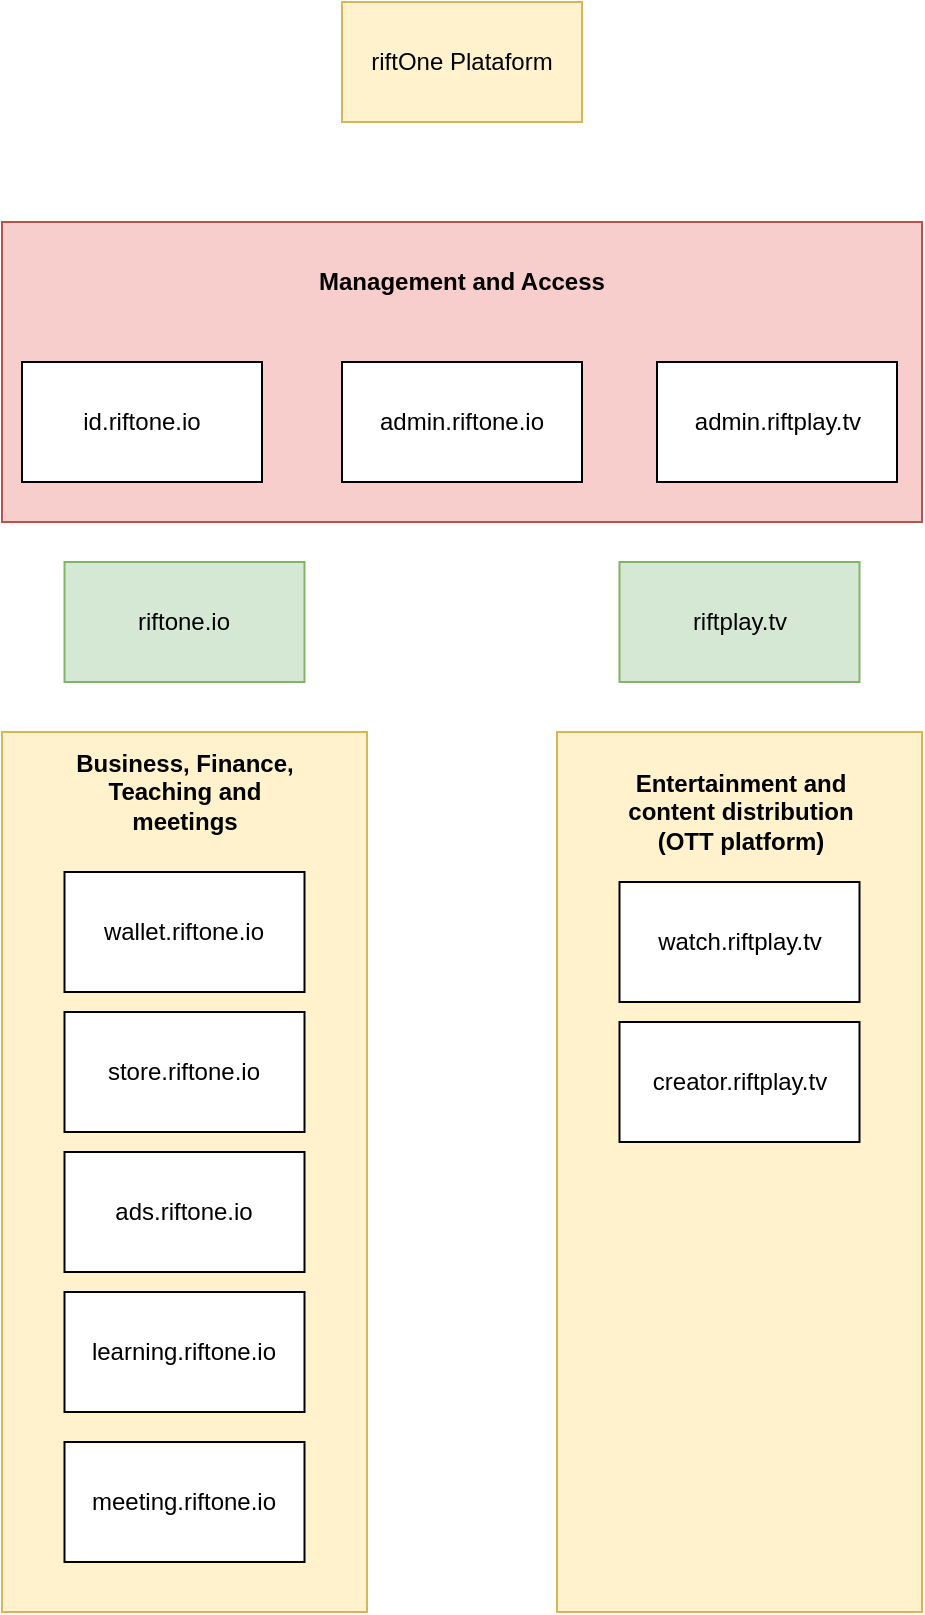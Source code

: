 <mxfile version="20.2.3" type="github">
  <diagram id="R2lEEEUBdFMjLlhIrx00" name="Page-1">
    <mxGraphModel dx="1554" dy="867" grid="1" gridSize="10" guides="1" tooltips="1" connect="1" arrows="1" fold="1" page="1" pageScale="1" pageWidth="850" pageHeight="1100" math="0" shadow="0" extFonts="Permanent Marker^https://fonts.googleapis.com/css?family=Permanent+Marker">
      <root>
        <mxCell id="0" />
        <mxCell id="1" parent="0" />
        <mxCell id="aJMRBLY9oZxYdTQO_TVv-20" value="" style="rounded=0;whiteSpace=wrap;html=1;fillColor=#f8cecc;strokeColor=#b85450;" vertex="1" parent="1">
          <mxGeometry x="195" y="160" width="460" height="150" as="geometry" />
        </mxCell>
        <mxCell id="aJMRBLY9oZxYdTQO_TVv-19" value="" style="rounded=0;whiteSpace=wrap;html=1;fillColor=#fff2cc;strokeColor=#d6b656;" vertex="1" parent="1">
          <mxGeometry x="472.5" y="415" width="182.5" height="440" as="geometry" />
        </mxCell>
        <mxCell id="aJMRBLY9oZxYdTQO_TVv-16" value="" style="rounded=0;whiteSpace=wrap;html=1;fillColor=#fff2cc;strokeColor=#d6b656;" vertex="1" parent="1">
          <mxGeometry x="195" y="415" width="182.5" height="440" as="geometry" />
        </mxCell>
        <mxCell id="aJMRBLY9oZxYdTQO_TVv-1" value="riftOne Plataform" style="rounded=0;whiteSpace=wrap;html=1;fillColor=#fff2cc;strokeColor=#d6b656;" vertex="1" parent="1">
          <mxGeometry x="365" y="50" width="120" height="60" as="geometry" />
        </mxCell>
        <mxCell id="aJMRBLY9oZxYdTQO_TVv-2" value="riftone.io" style="rounded=0;whiteSpace=wrap;html=1;fillColor=#d5e8d4;strokeColor=#82b366;" vertex="1" parent="1">
          <mxGeometry x="226.25" y="330" width="120" height="60" as="geometry" />
        </mxCell>
        <mxCell id="aJMRBLY9oZxYdTQO_TVv-3" value="riftplay.tv" style="rounded=0;whiteSpace=wrap;html=1;fillColor=#d5e8d4;strokeColor=#82b366;" vertex="1" parent="1">
          <mxGeometry x="503.75" y="330" width="120" height="60" as="geometry" />
        </mxCell>
        <mxCell id="aJMRBLY9oZxYdTQO_TVv-6" value="&lt;div&gt;store.riftone.io&lt;/div&gt;" style="rounded=0;whiteSpace=wrap;html=1;" vertex="1" parent="1">
          <mxGeometry x="226.25" y="555" width="120" height="60" as="geometry" />
        </mxCell>
        <mxCell id="aJMRBLY9oZxYdTQO_TVv-7" value="ads.riftone.io" style="rounded=0;whiteSpace=wrap;html=1;" vertex="1" parent="1">
          <mxGeometry x="226.25" y="625" width="120" height="60" as="geometry" />
        </mxCell>
        <mxCell id="aJMRBLY9oZxYdTQO_TVv-8" value="learning.riftone.io" style="rounded=0;whiteSpace=wrap;html=1;" vertex="1" parent="1">
          <mxGeometry x="226.25" y="695" width="120" height="60" as="geometry" />
        </mxCell>
        <mxCell id="aJMRBLY9oZxYdTQO_TVv-9" value="wallet.riftone.io" style="rounded=0;whiteSpace=wrap;html=1;" vertex="1" parent="1">
          <mxGeometry x="226.25" y="485" width="120" height="60" as="geometry" />
        </mxCell>
        <mxCell id="aJMRBLY9oZxYdTQO_TVv-10" value="admin.riftone.io" style="rounded=0;whiteSpace=wrap;html=1;" vertex="1" parent="1">
          <mxGeometry x="365" y="230" width="120" height="60" as="geometry" />
        </mxCell>
        <mxCell id="aJMRBLY9oZxYdTQO_TVv-11" value="admin.riftplay.tv" style="rounded=0;whiteSpace=wrap;html=1;" vertex="1" parent="1">
          <mxGeometry x="522.5" y="230" width="120" height="60" as="geometry" />
        </mxCell>
        <mxCell id="aJMRBLY9oZxYdTQO_TVv-12" value="watch.riftplay.tv" style="rounded=0;whiteSpace=wrap;html=1;" vertex="1" parent="1">
          <mxGeometry x="503.75" y="490" width="120" height="60" as="geometry" />
        </mxCell>
        <mxCell id="aJMRBLY9oZxYdTQO_TVv-13" value="creator.riftplay.tv" style="rounded=0;whiteSpace=wrap;html=1;" vertex="1" parent="1">
          <mxGeometry x="503.75" y="560" width="120" height="60" as="geometry" />
        </mxCell>
        <mxCell id="aJMRBLY9oZxYdTQO_TVv-14" value="id.riftone.io" style="rounded=0;whiteSpace=wrap;html=1;" vertex="1" parent="1">
          <mxGeometry x="205" y="230" width="120" height="60" as="geometry" />
        </mxCell>
        <mxCell id="aJMRBLY9oZxYdTQO_TVv-17" value="Business, Finance, Teaching and meetings" style="text;html=1;strokeColor=none;fillColor=none;align=center;verticalAlign=middle;whiteSpace=wrap;rounded=0;fontColor=#000000;fontStyle=1" vertex="1" parent="1">
          <mxGeometry x="220" y="425" width="132.5" height="40" as="geometry" />
        </mxCell>
        <mxCell id="aJMRBLY9oZxYdTQO_TVv-18" value="Entertainment and content distribution (OTT platform)" style="text;html=1;strokeColor=none;fillColor=none;align=center;verticalAlign=middle;whiteSpace=wrap;rounded=0;fontColor=#000000;fontStyle=1" vertex="1" parent="1">
          <mxGeometry x="497.5" y="425" width="132.5" height="60" as="geometry" />
        </mxCell>
        <mxCell id="aJMRBLY9oZxYdTQO_TVv-22" value="Management and Access" style="text;html=1;strokeColor=none;fillColor=none;align=center;verticalAlign=middle;whiteSpace=wrap;rounded=0;fontColor=#000000;fontStyle=1" vertex="1" parent="1">
          <mxGeometry x="315" y="175" width="220" height="30" as="geometry" />
        </mxCell>
        <mxCell id="aJMRBLY9oZxYdTQO_TVv-23" value="meeting.riftone.io" style="rounded=0;whiteSpace=wrap;html=1;" vertex="1" parent="1">
          <mxGeometry x="226.25" y="770" width="120" height="60" as="geometry" />
        </mxCell>
      </root>
    </mxGraphModel>
  </diagram>
</mxfile>
